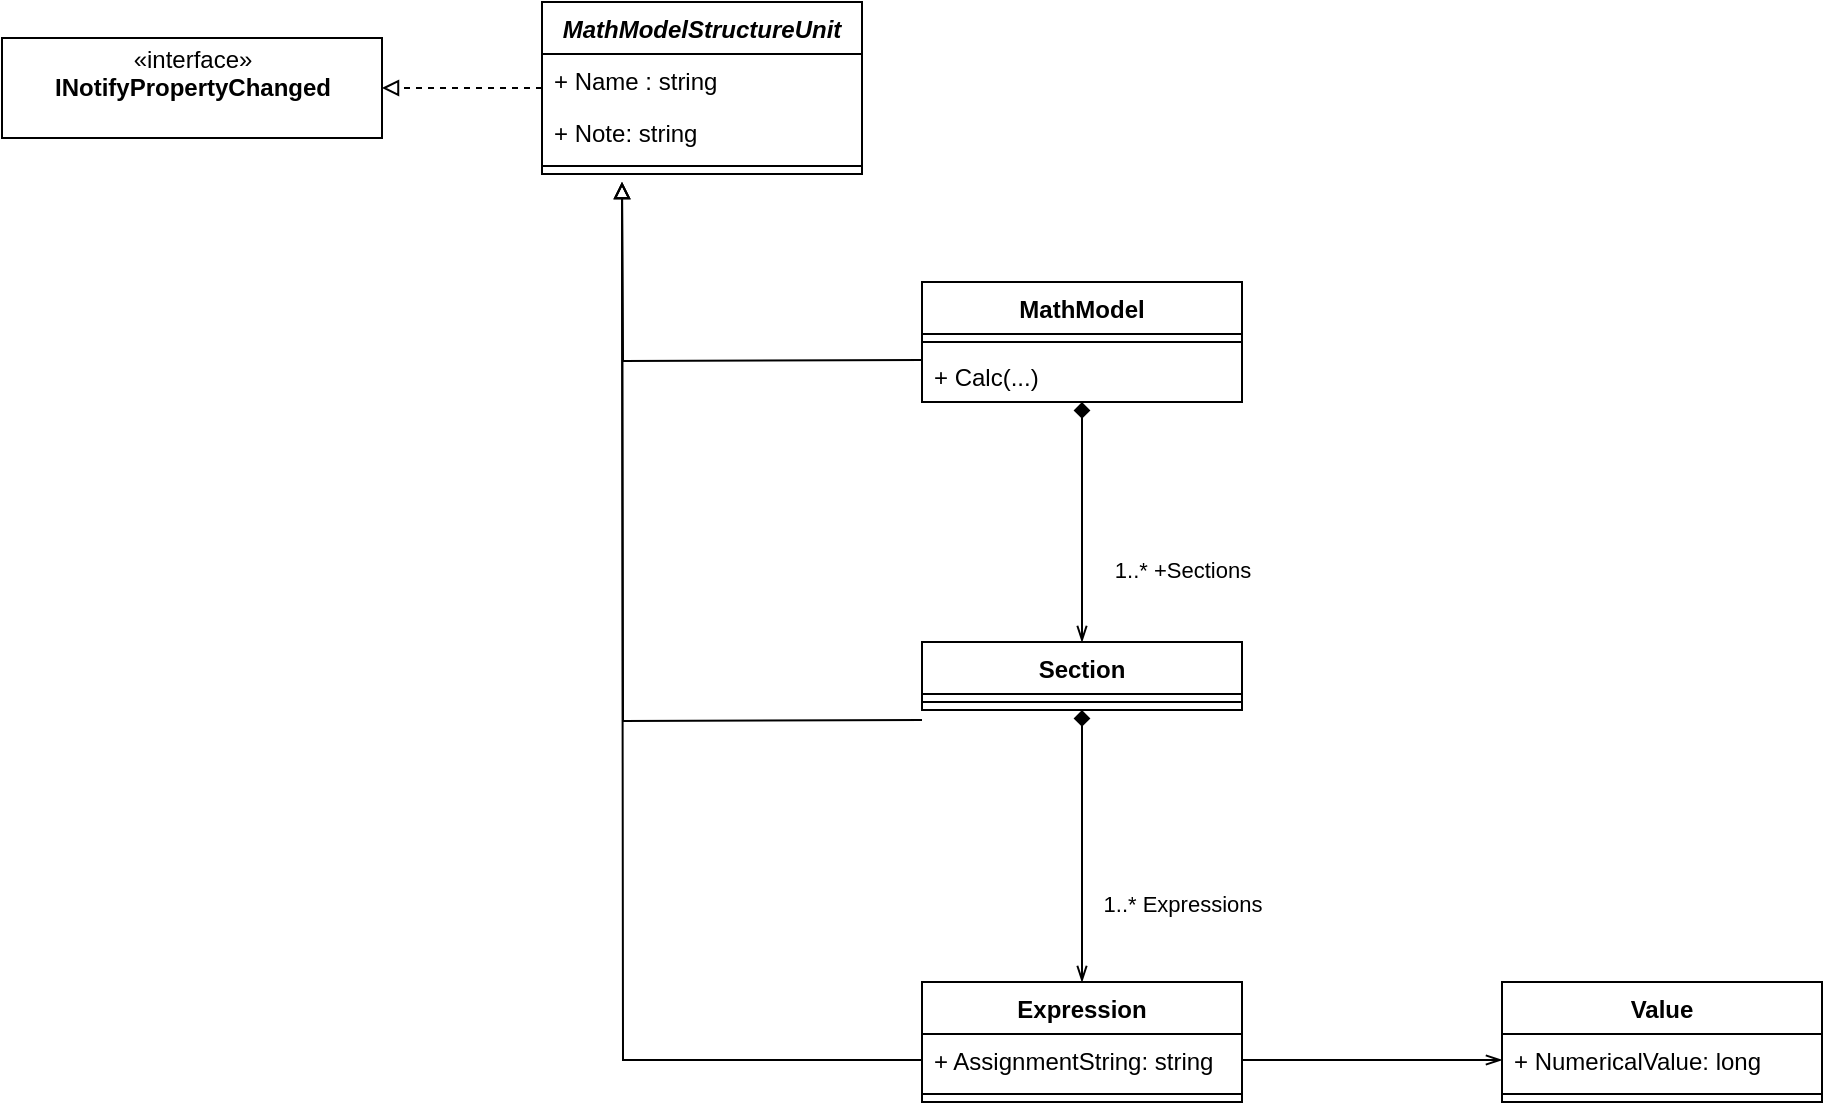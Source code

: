 <mxfile version="14.1.8" type="device"><diagram id="C5RBs43oDa-KdzZeNtuy" name="Class Diagram"><mxGraphModel dx="1117" dy="674" grid="1" gridSize="10" guides="1" tooltips="1" connect="1" arrows="1" fold="1" page="1" pageScale="1" pageWidth="1169" pageHeight="827" math="0" shadow="0"><root><mxCell id="WIyWlLk6GJQsqaUBKTNV-0"/><mxCell id="WIyWlLk6GJQsqaUBKTNV-1" parent="WIyWlLk6GJQsqaUBKTNV-0"/><mxCell id="z9XujFZbDLUOEMHp9Bc6-12" style="edgeStyle=orthogonalEdgeStyle;rounded=0;orthogonalLoop=1;jettySize=auto;html=1;entryX=0.5;entryY=0;entryDx=0;entryDy=0;startArrow=diamond;startFill=1;endArrow=openThin;endFill=0;" edge="1" parent="WIyWlLk6GJQsqaUBKTNV-1" source="XYw_rAjw2vk9Df0v5EG6-0" target="z9XujFZbDLUOEMHp9Bc6-4"><mxGeometry relative="1" as="geometry"/></mxCell><mxCell id="z9XujFZbDLUOEMHp9Bc6-14" value="1..* Expressions" style="edgeLabel;html=1;align=center;verticalAlign=middle;resizable=0;points=[];" vertex="1" connectable="0" parent="z9XujFZbDLUOEMHp9Bc6-12"><mxGeometry x="0.262" y="1" relative="1" as="geometry"><mxPoint x="49" y="11" as="offset"/></mxGeometry></mxCell><mxCell id="XYw_rAjw2vk9Df0v5EG6-0" value="Section" style="swimlane;fontStyle=1;align=center;verticalAlign=top;childLayout=stackLayout;horizontal=1;startSize=26;horizontalStack=0;resizeParent=1;resizeParentMax=0;resizeLast=0;collapsible=1;marginBottom=0;" parent="WIyWlLk6GJQsqaUBKTNV-1" vertex="1"><mxGeometry x="510" y="420" width="160" height="34" as="geometry"/></mxCell><mxCell id="XYw_rAjw2vk9Df0v5EG6-2" value="" style="line;strokeWidth=1;fillColor=none;align=left;verticalAlign=middle;spacingTop=-1;spacingLeft=3;spacingRight=3;rotatable=0;labelPosition=right;points=[];portConstraint=eastwest;" parent="XYw_rAjw2vk9Df0v5EG6-0" vertex="1"><mxGeometry y="26" width="160" height="8" as="geometry"/></mxCell><mxCell id="z9XujFZbDLUOEMHp9Bc6-28" style="edgeStyle=orthogonalEdgeStyle;rounded=0;sketch=0;orthogonalLoop=1;jettySize=auto;html=1;shadow=0;startArrow=none;startFill=0;endArrow=block;endFill=0;dashed=1;" edge="1" parent="WIyWlLk6GJQsqaUBKTNV-1" source="XYw_rAjw2vk9Df0v5EG6-4" target="z9XujFZbDLUOEMHp9Bc6-27"><mxGeometry relative="1" as="geometry"/></mxCell><mxCell id="XYw_rAjw2vk9Df0v5EG6-4" value="MathModelStructureUnit" style="swimlane;fontStyle=3;align=center;verticalAlign=top;childLayout=stackLayout;horizontal=1;startSize=26;horizontalStack=0;resizeParent=1;resizeParentMax=0;resizeLast=0;collapsible=1;marginBottom=0;" parent="WIyWlLk6GJQsqaUBKTNV-1" vertex="1"><mxGeometry x="320" y="100" width="160" height="86" as="geometry"/></mxCell><mxCell id="XYw_rAjw2vk9Df0v5EG6-5" value="+ Name : string" style="text;strokeColor=none;fillColor=none;align=left;verticalAlign=top;spacingLeft=4;spacingRight=4;overflow=hidden;rotatable=0;points=[[0,0.5],[1,0.5]];portConstraint=eastwest;" parent="XYw_rAjw2vk9Df0v5EG6-4" vertex="1"><mxGeometry y="26" width="160" height="26" as="geometry"/></mxCell><mxCell id="XYw_rAjw2vk9Df0v5EG6-9" value="+ Note: string" style="text;strokeColor=none;fillColor=none;align=left;verticalAlign=top;spacingLeft=4;spacingRight=4;overflow=hidden;rotatable=0;points=[[0,0.5],[1,0.5]];portConstraint=eastwest;" parent="XYw_rAjw2vk9Df0v5EG6-4" vertex="1"><mxGeometry y="52" width="160" height="26" as="geometry"/></mxCell><mxCell id="XYw_rAjw2vk9Df0v5EG6-6" value="" style="line;strokeWidth=1;fillColor=none;align=left;verticalAlign=middle;spacingTop=-1;spacingLeft=3;spacingRight=3;rotatable=0;labelPosition=right;points=[];portConstraint=eastwest;" parent="XYw_rAjw2vk9Df0v5EG6-4" vertex="1"><mxGeometry y="78" width="160" height="8" as="geometry"/></mxCell><mxCell id="z9XujFZbDLUOEMHp9Bc6-11" style="edgeStyle=orthogonalEdgeStyle;rounded=0;orthogonalLoop=1;jettySize=auto;html=1;entryX=0.5;entryY=0;entryDx=0;entryDy=0;endArrow=openThin;endFill=0;startArrow=diamond;startFill=1;shadow=0;sketch=0;" edge="1" parent="WIyWlLk6GJQsqaUBKTNV-1" source="z9XujFZbDLUOEMHp9Bc6-0" target="XYw_rAjw2vk9Df0v5EG6-0"><mxGeometry relative="1" as="geometry"/></mxCell><mxCell id="z9XujFZbDLUOEMHp9Bc6-13" value="1..* +Sections" style="edgeLabel;html=1;align=center;verticalAlign=middle;resizable=0;points=[];" vertex="1" connectable="0" parent="z9XujFZbDLUOEMHp9Bc6-11"><mxGeometry x="-0.255" y="-1" relative="1" as="geometry"><mxPoint x="51" y="39" as="offset"/></mxGeometry></mxCell><mxCell id="z9XujFZbDLUOEMHp9Bc6-0" value="MathModel" style="swimlane;fontStyle=1;align=center;verticalAlign=top;childLayout=stackLayout;horizontal=1;startSize=26;horizontalStack=0;resizeParent=1;resizeParentMax=0;resizeLast=0;collapsible=1;marginBottom=0;" vertex="1" parent="WIyWlLk6GJQsqaUBKTNV-1"><mxGeometry x="510" y="240" width="160" height="60" as="geometry"/></mxCell><mxCell id="z9XujFZbDLUOEMHp9Bc6-2" value="" style="line;strokeWidth=1;fillColor=none;align=left;verticalAlign=middle;spacingTop=-1;spacingLeft=3;spacingRight=3;rotatable=0;labelPosition=right;points=[];portConstraint=eastwest;" vertex="1" parent="z9XujFZbDLUOEMHp9Bc6-0"><mxGeometry y="26" width="160" height="8" as="geometry"/></mxCell><mxCell id="z9XujFZbDLUOEMHp9Bc6-3" value="+ Calc(...)" style="text;strokeColor=none;fillColor=none;align=left;verticalAlign=top;spacingLeft=4;spacingRight=4;overflow=hidden;rotatable=0;points=[[0,0.5],[1,0.5]];portConstraint=eastwest;" vertex="1" parent="z9XujFZbDLUOEMHp9Bc6-0"><mxGeometry y="34" width="160" height="26" as="geometry"/></mxCell><mxCell id="z9XujFZbDLUOEMHp9Bc6-22" style="edgeStyle=orthogonalEdgeStyle;rounded=0;sketch=0;orthogonalLoop=1;jettySize=auto;html=1;entryX=0;entryY=0.5;entryDx=0;entryDy=0;shadow=0;startArrow=none;startFill=0;endArrow=openThin;endFill=0;exitX=1;exitY=0.5;exitDx=0;exitDy=0;" edge="1" parent="WIyWlLk6GJQsqaUBKTNV-1" source="z9XujFZbDLUOEMHp9Bc6-5"><mxGeometry relative="1" as="geometry"><mxPoint x="800" y="629" as="targetPoint"/></mxGeometry></mxCell><mxCell id="z9XujFZbDLUOEMHp9Bc6-4" value="Expression" style="swimlane;fontStyle=1;align=center;verticalAlign=top;childLayout=stackLayout;horizontal=1;startSize=26;horizontalStack=0;resizeParent=1;resizeParentMax=0;resizeLast=0;collapsible=1;marginBottom=0;" vertex="1" parent="WIyWlLk6GJQsqaUBKTNV-1"><mxGeometry x="510" y="590" width="160" height="60" as="geometry"/></mxCell><mxCell id="z9XujFZbDLUOEMHp9Bc6-5" value="+ AssignmentString: string" style="text;strokeColor=none;fillColor=none;align=left;verticalAlign=top;spacingLeft=4;spacingRight=4;overflow=hidden;rotatable=0;points=[[0,0.5],[1,0.5]];portConstraint=eastwest;" vertex="1" parent="z9XujFZbDLUOEMHp9Bc6-4"><mxGeometry y="26" width="160" height="26" as="geometry"/></mxCell><mxCell id="z9XujFZbDLUOEMHp9Bc6-6" value="" style="line;strokeWidth=1;fillColor=none;align=left;verticalAlign=middle;spacingTop=-1;spacingLeft=3;spacingRight=3;rotatable=0;labelPosition=right;points=[];portConstraint=eastwest;" vertex="1" parent="z9XujFZbDLUOEMHp9Bc6-4"><mxGeometry y="52" width="160" height="8" as="geometry"/></mxCell><mxCell id="z9XujFZbDLUOEMHp9Bc6-8" style="edgeStyle=orthogonalEdgeStyle;rounded=0;orthogonalLoop=1;jettySize=auto;html=1;endArrow=block;endFill=0;" edge="1" parent="WIyWlLk6GJQsqaUBKTNV-1"><mxGeometry relative="1" as="geometry"><mxPoint x="510" y="279" as="sourcePoint"/><mxPoint x="360" y="190" as="targetPoint"/></mxGeometry></mxCell><mxCell id="z9XujFZbDLUOEMHp9Bc6-9" style="edgeStyle=orthogonalEdgeStyle;rounded=0;orthogonalLoop=1;jettySize=auto;html=1;exitX=0;exitY=0.5;exitDx=0;exitDy=0;endArrow=block;endFill=0;" edge="1" parent="WIyWlLk6GJQsqaUBKTNV-1"><mxGeometry relative="1" as="geometry"><mxPoint x="360" y="190" as="targetPoint"/><mxPoint x="510" y="459" as="sourcePoint"/></mxGeometry></mxCell><mxCell id="z9XujFZbDLUOEMHp9Bc6-10" style="edgeStyle=orthogonalEdgeStyle;rounded=0;orthogonalLoop=1;jettySize=auto;html=1;endArrow=block;endFill=0;" edge="1" parent="WIyWlLk6GJQsqaUBKTNV-1" source="z9XujFZbDLUOEMHp9Bc6-5"><mxGeometry relative="1" as="geometry"><mxPoint x="360" y="190" as="targetPoint"/></mxGeometry></mxCell><mxCell id="z9XujFZbDLUOEMHp9Bc6-15" value="Value" style="swimlane;fontStyle=1;align=center;verticalAlign=top;childLayout=stackLayout;horizontal=1;startSize=26;horizontalStack=0;resizeParent=1;resizeParentMax=0;resizeLast=0;collapsible=1;marginBottom=0;" vertex="1" parent="WIyWlLk6GJQsqaUBKTNV-1"><mxGeometry x="800" y="590" width="160" height="60" as="geometry"/></mxCell><mxCell id="z9XujFZbDLUOEMHp9Bc6-19" value="+ NumericalValue: long" style="text;strokeColor=none;fillColor=none;align=left;verticalAlign=top;spacingLeft=4;spacingRight=4;overflow=hidden;rotatable=0;points=[[0,0.5],[1,0.5]];portConstraint=eastwest;" vertex="1" parent="z9XujFZbDLUOEMHp9Bc6-15"><mxGeometry y="26" width="160" height="26" as="geometry"/></mxCell><mxCell id="z9XujFZbDLUOEMHp9Bc6-17" value="" style="line;strokeWidth=1;fillColor=none;align=left;verticalAlign=middle;spacingTop=-1;spacingLeft=3;spacingRight=3;rotatable=0;labelPosition=right;points=[];portConstraint=eastwest;" vertex="1" parent="z9XujFZbDLUOEMHp9Bc6-15"><mxGeometry y="52" width="160" height="8" as="geometry"/></mxCell><mxCell id="z9XujFZbDLUOEMHp9Bc6-27" value="«interface»&lt;br&gt;&lt;b&gt;INotifyPropertyChanged&lt;br&gt;&lt;br&gt;&lt;/b&gt;" style="html=1;" vertex="1" parent="WIyWlLk6GJQsqaUBKTNV-1"><mxGeometry x="50" y="118" width="190" height="50" as="geometry"/></mxCell></root></mxGraphModel></diagram></mxfile>